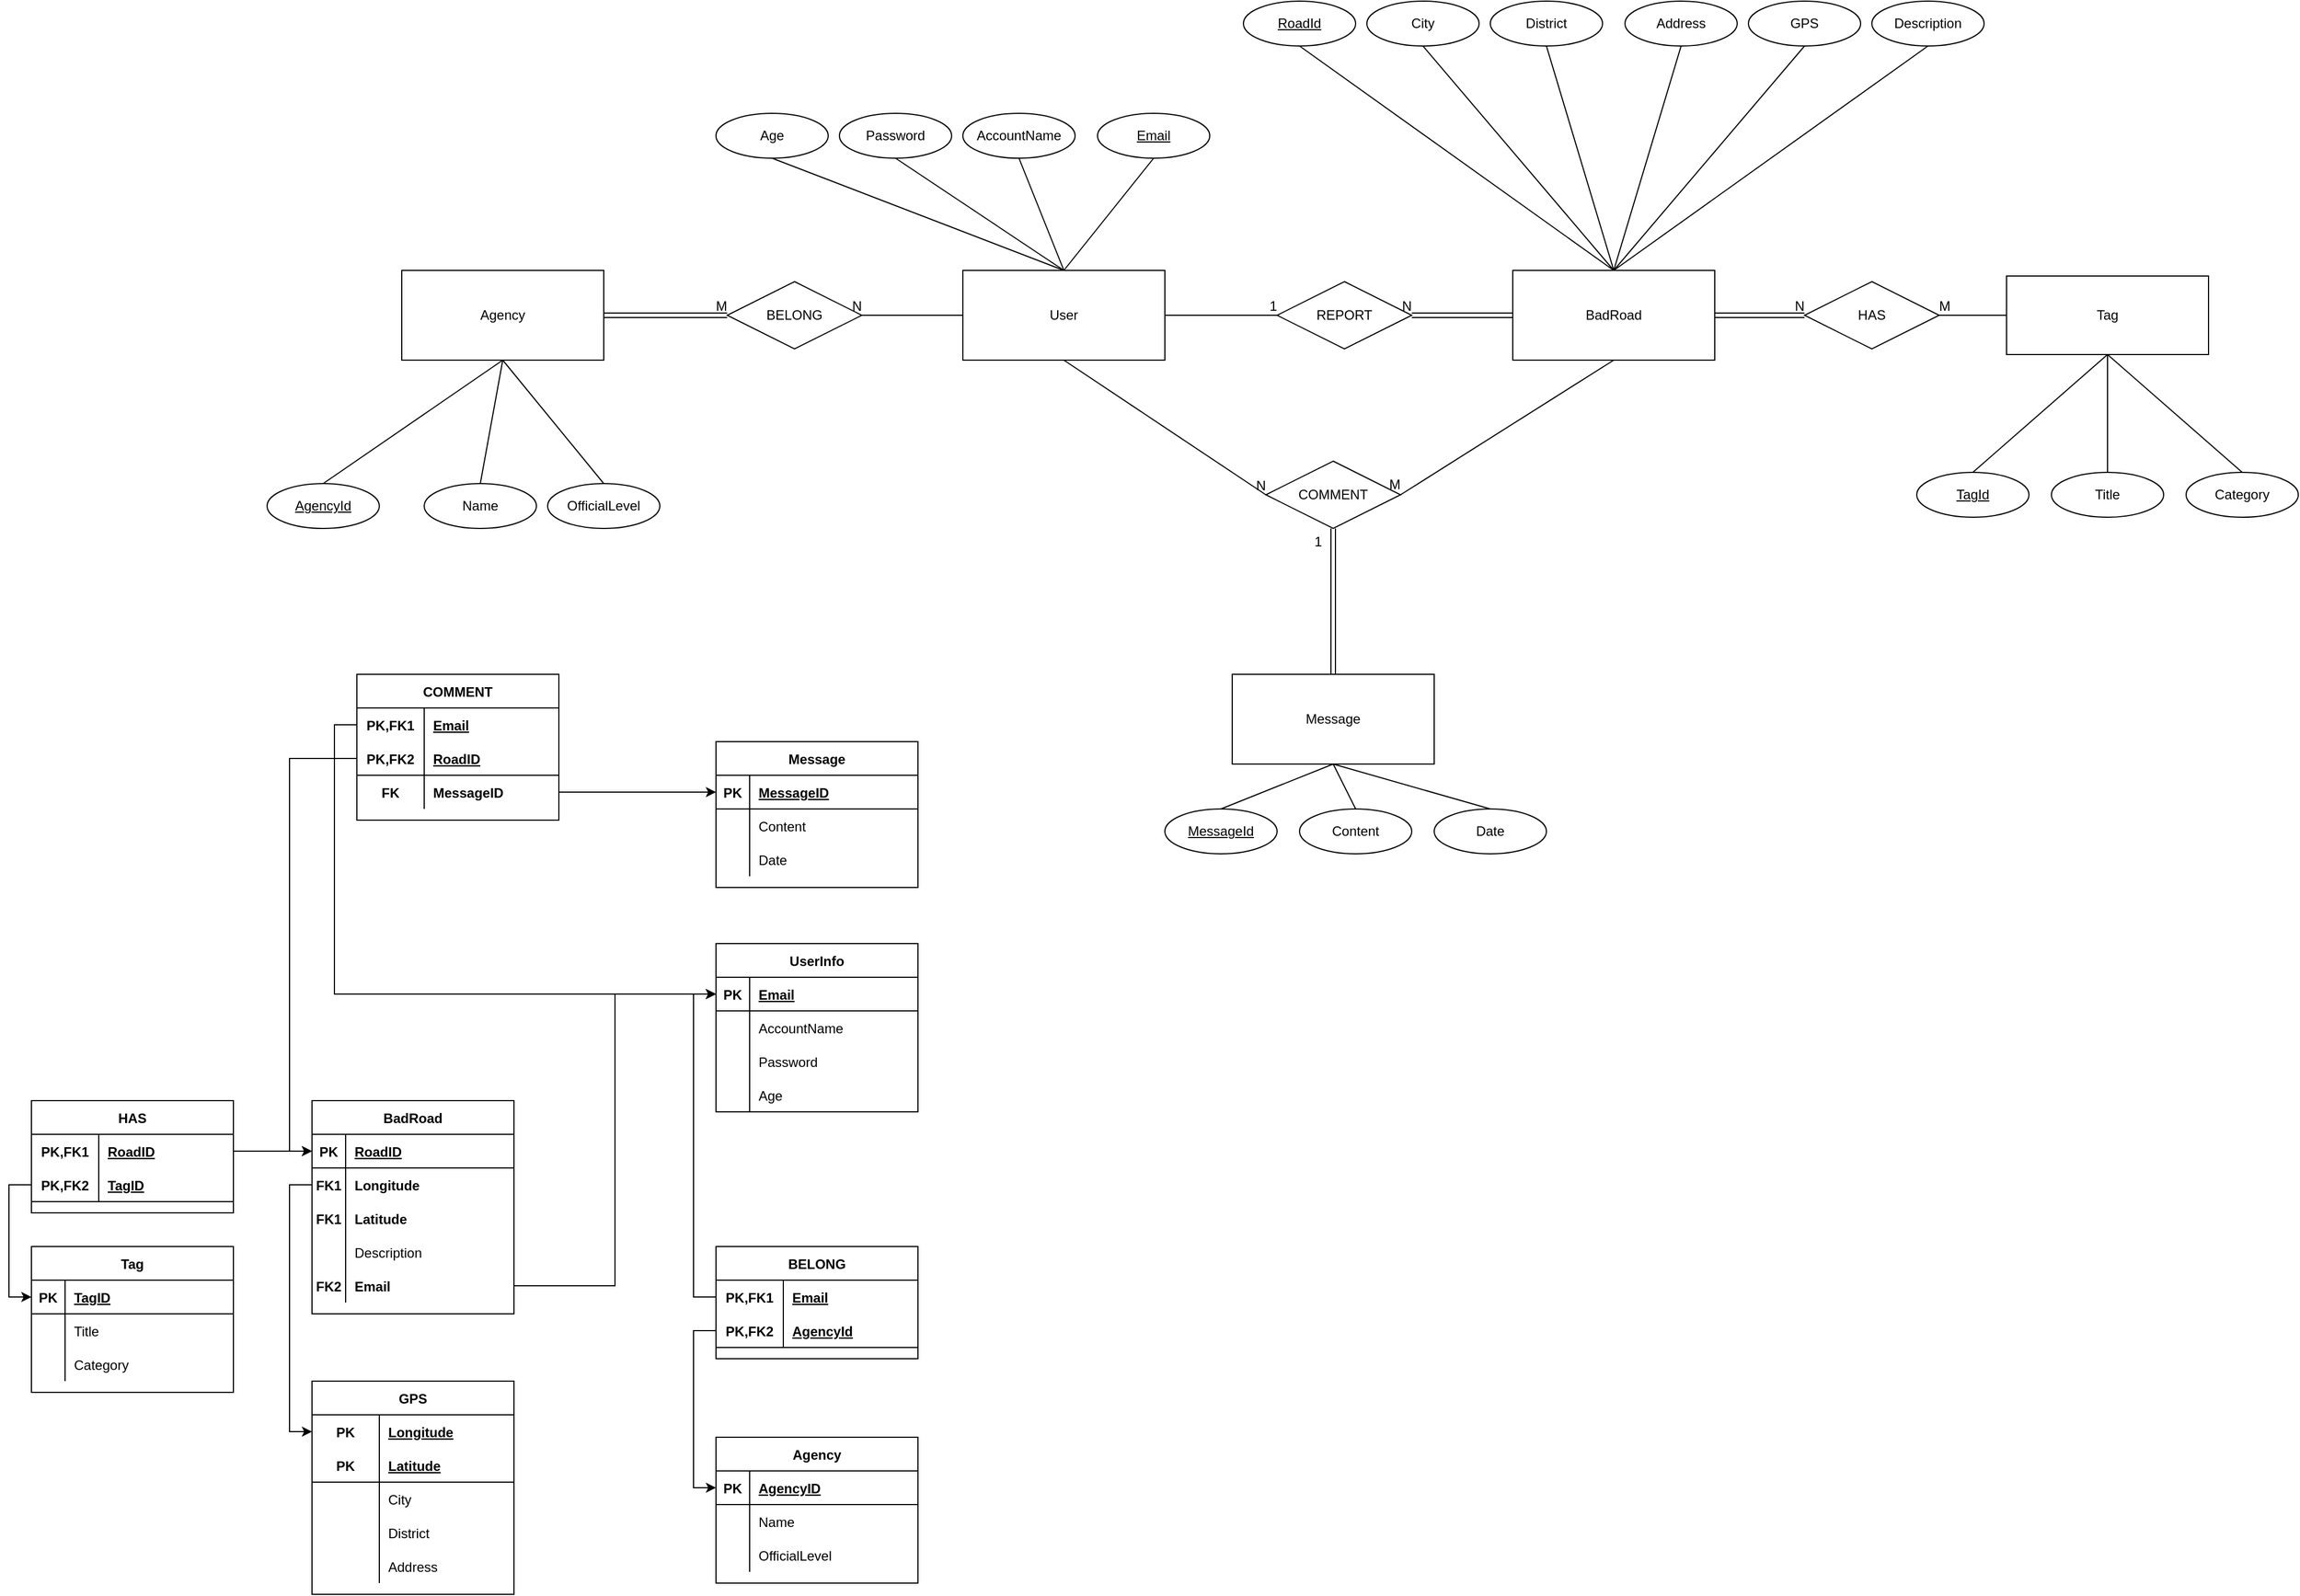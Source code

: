 <mxfile version="16.0.3" type="github">
  <diagram id="R2lEEEUBdFMjLlhIrx00" name="Page-1">
    <mxGraphModel dx="2272" dy="762" grid="1" gridSize="10" guides="1" tooltips="1" connect="1" arrows="1" fold="1" page="1" pageScale="1" pageWidth="850" pageHeight="1100" math="0" shadow="0" extFonts="Permanent Marker^https://fonts.googleapis.com/css?family=Permanent+Marker">
      <root>
        <mxCell id="0" />
        <mxCell id="1" parent="0" />
        <mxCell id="YirFMe6kpLTMvPpuCkTy-1" value="User" style="whiteSpace=wrap;html=1;align=center;" parent="1" vertex="1">
          <mxGeometry x="80" y="270" width="180" height="80" as="geometry" />
        </mxCell>
        <mxCell id="YirFMe6kpLTMvPpuCkTy-2" value="BadRoad" style="whiteSpace=wrap;html=1;align=center;" parent="1" vertex="1">
          <mxGeometry x="570" y="270" width="180" height="80" as="geometry" />
        </mxCell>
        <mxCell id="YirFMe6kpLTMvPpuCkTy-3" value="REPORT" style="shape=rhombus;perimeter=rhombusPerimeter;whiteSpace=wrap;html=1;align=center;" parent="1" vertex="1">
          <mxGeometry x="360" y="280" width="120" height="60" as="geometry" />
        </mxCell>
        <mxCell id="YirFMe6kpLTMvPpuCkTy-7" value="Message" style="whiteSpace=wrap;html=1;align=center;" parent="1" vertex="1">
          <mxGeometry x="320" y="630" width="180" height="80" as="geometry" />
        </mxCell>
        <mxCell id="YirFMe6kpLTMvPpuCkTy-8" value="COMMENT" style="shape=rhombus;perimeter=rhombusPerimeter;whiteSpace=wrap;html=1;align=center;" parent="1" vertex="1">
          <mxGeometry x="350" y="440" width="120" height="60" as="geometry" />
        </mxCell>
        <mxCell id="YirFMe6kpLTMvPpuCkTy-12" value="Tag" style="whiteSpace=wrap;html=1;align=center;" parent="1" vertex="1">
          <mxGeometry x="1010" y="275" width="180" height="70" as="geometry" />
        </mxCell>
        <mxCell id="YirFMe6kpLTMvPpuCkTy-15" value="HAS" style="shape=rhombus;perimeter=rhombusPerimeter;whiteSpace=wrap;html=1;align=center;" parent="1" vertex="1">
          <mxGeometry x="830" y="280" width="120" height="60" as="geometry" />
        </mxCell>
        <mxCell id="YirFMe6kpLTMvPpuCkTy-19" value="Agency" style="whiteSpace=wrap;html=1;align=center;" parent="1" vertex="1">
          <mxGeometry x="-420" y="270" width="180" height="80" as="geometry" />
        </mxCell>
        <mxCell id="YirFMe6kpLTMvPpuCkTy-20" value="BELONG" style="shape=rhombus;perimeter=rhombusPerimeter;whiteSpace=wrap;html=1;align=center;" parent="1" vertex="1">
          <mxGeometry x="-130" y="280" width="120" height="60" as="geometry" />
        </mxCell>
        <mxCell id="YirFMe6kpLTMvPpuCkTy-25" value="MessageId" style="ellipse;whiteSpace=wrap;html=1;align=center;fontStyle=4;" parent="1" vertex="1">
          <mxGeometry x="260" y="750" width="100" height="40" as="geometry" />
        </mxCell>
        <mxCell id="YirFMe6kpLTMvPpuCkTy-26" value="Content" style="ellipse;whiteSpace=wrap;html=1;align=center;" parent="1" vertex="1">
          <mxGeometry x="380" y="750" width="100" height="40" as="geometry" />
        </mxCell>
        <mxCell id="YirFMe6kpLTMvPpuCkTy-27" value="Date" style="ellipse;whiteSpace=wrap;html=1;align=center;" parent="1" vertex="1">
          <mxGeometry x="500" y="750" width="100" height="40" as="geometry" />
        </mxCell>
        <mxCell id="YirFMe6kpLTMvPpuCkTy-29" value="" style="endArrow=none;html=1;rounded=0;exitX=0.5;exitY=1;exitDx=0;exitDy=0;entryX=0.5;entryY=0;entryDx=0;entryDy=0;" parent="1" source="YirFMe6kpLTMvPpuCkTy-7" target="YirFMe6kpLTMvPpuCkTy-25" edge="1">
          <mxGeometry relative="1" as="geometry">
            <mxPoint x="420" y="510" as="sourcePoint" />
            <mxPoint x="420" y="640" as="targetPoint" />
          </mxGeometry>
        </mxCell>
        <mxCell id="YirFMe6kpLTMvPpuCkTy-30" value="" style="endArrow=none;html=1;rounded=0;entryX=0.5;entryY=0;entryDx=0;entryDy=0;" parent="1" target="YirFMe6kpLTMvPpuCkTy-26" edge="1">
          <mxGeometry relative="1" as="geometry">
            <mxPoint x="410" y="710" as="sourcePoint" />
            <mxPoint x="320" y="760" as="targetPoint" />
          </mxGeometry>
        </mxCell>
        <mxCell id="YirFMe6kpLTMvPpuCkTy-31" value="" style="endArrow=none;html=1;rounded=0;entryX=0.5;entryY=0;entryDx=0;entryDy=0;exitX=0.5;exitY=1;exitDx=0;exitDy=0;" parent="1" source="YirFMe6kpLTMvPpuCkTy-7" target="YirFMe6kpLTMvPpuCkTy-27" edge="1">
          <mxGeometry relative="1" as="geometry">
            <mxPoint x="420" y="720" as="sourcePoint" />
            <mxPoint x="440" y="760" as="targetPoint" />
          </mxGeometry>
        </mxCell>
        <mxCell id="YirFMe6kpLTMvPpuCkTy-32" value="TagId" style="ellipse;whiteSpace=wrap;html=1;align=center;fontStyle=4;" parent="1" vertex="1">
          <mxGeometry x="930" y="450" width="100" height="40" as="geometry" />
        </mxCell>
        <mxCell id="YirFMe6kpLTMvPpuCkTy-33" value="Title" style="ellipse;whiteSpace=wrap;html=1;align=center;" parent="1" vertex="1">
          <mxGeometry x="1050" y="450" width="100" height="40" as="geometry" />
        </mxCell>
        <mxCell id="YirFMe6kpLTMvPpuCkTy-34" value="Category" style="ellipse;whiteSpace=wrap;html=1;align=center;" parent="1" vertex="1">
          <mxGeometry x="1170" y="450" width="100" height="40" as="geometry" />
        </mxCell>
        <mxCell id="YirFMe6kpLTMvPpuCkTy-35" value="" style="endArrow=none;html=1;rounded=0;entryX=0.5;entryY=0;entryDx=0;entryDy=0;exitX=0.5;exitY=1;exitDx=0;exitDy=0;" parent="1" source="YirFMe6kpLTMvPpuCkTy-12" target="YirFMe6kpLTMvPpuCkTy-32" edge="1">
          <mxGeometry relative="1" as="geometry">
            <mxPoint x="1100" y="340" as="sourcePoint" />
            <mxPoint x="1090" y="340" as="targetPoint" />
          </mxGeometry>
        </mxCell>
        <mxCell id="YirFMe6kpLTMvPpuCkTy-36" value="" style="endArrow=none;html=1;rounded=0;entryX=0.5;entryY=0;entryDx=0;entryDy=0;exitX=0.5;exitY=1;exitDx=0;exitDy=0;" parent="1" source="YirFMe6kpLTMvPpuCkTy-12" target="YirFMe6kpLTMvPpuCkTy-33" edge="1">
          <mxGeometry relative="1" as="geometry">
            <mxPoint x="1100" y="340" as="sourcePoint" />
            <mxPoint x="990" y="460" as="targetPoint" />
          </mxGeometry>
        </mxCell>
        <mxCell id="YirFMe6kpLTMvPpuCkTy-37" value="" style="endArrow=none;html=1;rounded=0;entryX=0.5;entryY=0;entryDx=0;entryDy=0;exitX=0.5;exitY=1;exitDx=0;exitDy=0;" parent="1" source="YirFMe6kpLTMvPpuCkTy-12" target="YirFMe6kpLTMvPpuCkTy-34" edge="1">
          <mxGeometry relative="1" as="geometry">
            <mxPoint x="1080" y="410" as="sourcePoint" />
            <mxPoint x="1110" y="460" as="targetPoint" />
          </mxGeometry>
        </mxCell>
        <mxCell id="YirFMe6kpLTMvPpuCkTy-40" value="Email" style="ellipse;whiteSpace=wrap;html=1;align=center;fontStyle=4" parent="1" vertex="1">
          <mxGeometry x="200" y="130" width="100" height="40" as="geometry" />
        </mxCell>
        <mxCell id="YirFMe6kpLTMvPpuCkTy-41" value="AccountName" style="ellipse;whiteSpace=wrap;html=1;align=center;" parent="1" vertex="1">
          <mxGeometry x="80" y="130" width="100" height="40" as="geometry" />
        </mxCell>
        <mxCell id="YirFMe6kpLTMvPpuCkTy-42" value="Password" style="ellipse;whiteSpace=wrap;html=1;align=center;" parent="1" vertex="1">
          <mxGeometry x="-30" y="130" width="100" height="40" as="geometry" />
        </mxCell>
        <mxCell id="YirFMe6kpLTMvPpuCkTy-44" value="" style="endArrow=none;html=1;rounded=0;exitX=0.5;exitY=1;exitDx=0;exitDy=0;" parent="1" source="YirFMe6kpLTMvPpuCkTy-40" edge="1">
          <mxGeometry relative="1" as="geometry">
            <mxPoint x="30" y="390" as="sourcePoint" />
            <mxPoint x="170" y="270" as="targetPoint" />
          </mxGeometry>
        </mxCell>
        <mxCell id="YirFMe6kpLTMvPpuCkTy-45" value="" style="endArrow=none;html=1;rounded=0;exitX=0.5;exitY=1;exitDx=0;exitDy=0;entryX=0.5;entryY=0;entryDx=0;entryDy=0;" parent="1" source="YirFMe6kpLTMvPpuCkTy-41" target="YirFMe6kpLTMvPpuCkTy-1" edge="1">
          <mxGeometry relative="1" as="geometry">
            <mxPoint y="320" as="sourcePoint" />
            <mxPoint x="90" y="320" as="targetPoint" />
          </mxGeometry>
        </mxCell>
        <mxCell id="YirFMe6kpLTMvPpuCkTy-46" value="" style="endArrow=none;html=1;rounded=0;exitX=0.5;exitY=1;exitDx=0;exitDy=0;entryX=0.5;entryY=0;entryDx=0;entryDy=0;" parent="1" source="YirFMe6kpLTMvPpuCkTy-42" target="YirFMe6kpLTMvPpuCkTy-1" edge="1">
          <mxGeometry relative="1" as="geometry">
            <mxPoint y="400" as="sourcePoint" />
            <mxPoint x="90" y="320" as="targetPoint" />
          </mxGeometry>
        </mxCell>
        <mxCell id="YirFMe6kpLTMvPpuCkTy-48" value="AgencyId" style="ellipse;whiteSpace=wrap;html=1;align=center;fontStyle=4;" parent="1" vertex="1">
          <mxGeometry x="-540" y="460" width="100" height="40" as="geometry" />
        </mxCell>
        <mxCell id="YirFMe6kpLTMvPpuCkTy-50" value="Name" style="ellipse;whiteSpace=wrap;html=1;align=center;" parent="1" vertex="1">
          <mxGeometry x="-400" y="460" width="100" height="40" as="geometry" />
        </mxCell>
        <mxCell id="YirFMe6kpLTMvPpuCkTy-51" value="OfficialLevel" style="ellipse;whiteSpace=wrap;html=1;align=center;" parent="1" vertex="1">
          <mxGeometry x="-290" y="460" width="100" height="40" as="geometry" />
        </mxCell>
        <mxCell id="YirFMe6kpLTMvPpuCkTy-52" value="" style="endArrow=none;html=1;rounded=0;exitX=0.5;exitY=1;exitDx=0;exitDy=0;entryX=0.5;entryY=0;entryDx=0;entryDy=0;" parent="1" source="YirFMe6kpLTMvPpuCkTy-19" target="YirFMe6kpLTMvPpuCkTy-48" edge="1">
          <mxGeometry relative="1" as="geometry">
            <mxPoint x="180" y="490" as="sourcePoint" />
            <mxPoint x="340" y="490" as="targetPoint" />
          </mxGeometry>
        </mxCell>
        <mxCell id="YirFMe6kpLTMvPpuCkTy-53" value="" style="endArrow=none;html=1;rounded=0;exitX=0.5;exitY=1;exitDx=0;exitDy=0;entryX=0.5;entryY=0;entryDx=0;entryDy=0;" parent="1" source="YirFMe6kpLTMvPpuCkTy-19" target="YirFMe6kpLTMvPpuCkTy-50" edge="1">
          <mxGeometry relative="1" as="geometry">
            <mxPoint x="-320" y="360" as="sourcePoint" />
            <mxPoint x="-380" y="470" as="targetPoint" />
          </mxGeometry>
        </mxCell>
        <mxCell id="YirFMe6kpLTMvPpuCkTy-54" value="" style="endArrow=none;html=1;rounded=0;exitX=0.5;exitY=1;exitDx=0;exitDy=0;entryX=0.5;entryY=0;entryDx=0;entryDy=0;" parent="1" source="YirFMe6kpLTMvPpuCkTy-19" target="YirFMe6kpLTMvPpuCkTy-51" edge="1">
          <mxGeometry relative="1" as="geometry">
            <mxPoint x="-320" y="360" as="sourcePoint" />
            <mxPoint x="-270" y="470" as="targetPoint" />
          </mxGeometry>
        </mxCell>
        <mxCell id="YirFMe6kpLTMvPpuCkTy-55" value="Age" style="ellipse;whiteSpace=wrap;html=1;align=center;" parent="1" vertex="1">
          <mxGeometry x="-140" y="130" width="100" height="40" as="geometry" />
        </mxCell>
        <mxCell id="YirFMe6kpLTMvPpuCkTy-56" value="" style="endArrow=none;html=1;rounded=0;exitX=0.5;exitY=1;exitDx=0;exitDy=0;" parent="1" source="YirFMe6kpLTMvPpuCkTy-55" edge="1">
          <mxGeometry relative="1" as="geometry">
            <mxPoint x="-80" y="190" as="sourcePoint" />
            <mxPoint x="170" y="270" as="targetPoint" />
          </mxGeometry>
        </mxCell>
        <mxCell id="YirFMe6kpLTMvPpuCkTy-62" value="RoadId" style="ellipse;whiteSpace=wrap;html=1;align=center;fontStyle=4;" parent="1" vertex="1">
          <mxGeometry x="330" y="30" width="100" height="40" as="geometry" />
        </mxCell>
        <mxCell id="YirFMe6kpLTMvPpuCkTy-63" value="Address" style="ellipse;whiteSpace=wrap;html=1;align=center;" parent="1" vertex="1">
          <mxGeometry x="670" y="30" width="100" height="40" as="geometry" />
        </mxCell>
        <mxCell id="YirFMe6kpLTMvPpuCkTy-64" value="GPS" style="ellipse;whiteSpace=wrap;html=1;align=center;" parent="1" vertex="1">
          <mxGeometry x="780" y="30" width="100" height="40" as="geometry" />
        </mxCell>
        <mxCell id="YirFMe6kpLTMvPpuCkTy-65" value="Description" style="ellipse;whiteSpace=wrap;html=1;align=center;" parent="1" vertex="1">
          <mxGeometry x="890" y="30" width="100" height="40" as="geometry" />
        </mxCell>
        <mxCell id="YirFMe6kpLTMvPpuCkTy-67" value="City" style="ellipse;whiteSpace=wrap;html=1;align=center;" parent="1" vertex="1">
          <mxGeometry x="440" y="30" width="100" height="40" as="geometry" />
        </mxCell>
        <mxCell id="YirFMe6kpLTMvPpuCkTy-68" value="District" style="ellipse;whiteSpace=wrap;html=1;align=center;" parent="1" vertex="1">
          <mxGeometry x="550" y="30" width="100" height="40" as="geometry" />
        </mxCell>
        <mxCell id="YirFMe6kpLTMvPpuCkTy-70" value="" style="endArrow=none;html=1;rounded=0;exitX=0.5;exitY=1;exitDx=0;exitDy=0;entryX=0.5;entryY=0;entryDx=0;entryDy=0;" parent="1" source="YirFMe6kpLTMvPpuCkTy-62" target="YirFMe6kpLTMvPpuCkTy-2" edge="1">
          <mxGeometry relative="1" as="geometry">
            <mxPoint x="760" y="320" as="sourcePoint" />
            <mxPoint x="840" y="320" as="targetPoint" />
          </mxGeometry>
        </mxCell>
        <mxCell id="YirFMe6kpLTMvPpuCkTy-71" value="" style="endArrow=none;html=1;rounded=0;exitX=0.5;exitY=1;exitDx=0;exitDy=0;entryX=0.5;entryY=0;entryDx=0;entryDy=0;" parent="1" source="YirFMe6kpLTMvPpuCkTy-67" target="YirFMe6kpLTMvPpuCkTy-2" edge="1">
          <mxGeometry relative="1" as="geometry">
            <mxPoint x="390" y="80" as="sourcePoint" />
            <mxPoint x="670" y="280" as="targetPoint" />
          </mxGeometry>
        </mxCell>
        <mxCell id="YirFMe6kpLTMvPpuCkTy-73" value="" style="endArrow=none;html=1;rounded=0;exitX=0.5;exitY=1;exitDx=0;exitDy=0;entryX=0.5;entryY=0;entryDx=0;entryDy=0;" parent="1" source="YirFMe6kpLTMvPpuCkTy-68" target="YirFMe6kpLTMvPpuCkTy-2" edge="1">
          <mxGeometry relative="1" as="geometry">
            <mxPoint x="500" y="80" as="sourcePoint" />
            <mxPoint x="670" y="280" as="targetPoint" />
          </mxGeometry>
        </mxCell>
        <mxCell id="YirFMe6kpLTMvPpuCkTy-74" value="" style="endArrow=none;html=1;rounded=0;exitX=0.5;exitY=1;exitDx=0;exitDy=0;entryX=0.5;entryY=0;entryDx=0;entryDy=0;" parent="1" source="YirFMe6kpLTMvPpuCkTy-63" target="YirFMe6kpLTMvPpuCkTy-2" edge="1">
          <mxGeometry relative="1" as="geometry">
            <mxPoint x="610" y="80" as="sourcePoint" />
            <mxPoint x="670" y="280" as="targetPoint" />
          </mxGeometry>
        </mxCell>
        <mxCell id="YirFMe6kpLTMvPpuCkTy-75" value="" style="endArrow=none;html=1;rounded=0;exitX=0.5;exitY=1;exitDx=0;exitDy=0;entryX=0.5;entryY=0;entryDx=0;entryDy=0;" parent="1" source="YirFMe6kpLTMvPpuCkTy-64" target="YirFMe6kpLTMvPpuCkTy-2" edge="1">
          <mxGeometry relative="1" as="geometry">
            <mxPoint x="730" y="80" as="sourcePoint" />
            <mxPoint x="670" y="280" as="targetPoint" />
          </mxGeometry>
        </mxCell>
        <mxCell id="YirFMe6kpLTMvPpuCkTy-76" value="" style="endArrow=none;html=1;rounded=0;exitX=0.5;exitY=1;exitDx=0;exitDy=0;entryX=0.5;entryY=0;entryDx=0;entryDy=0;" parent="1" source="YirFMe6kpLTMvPpuCkTy-65" target="YirFMe6kpLTMvPpuCkTy-2" edge="1">
          <mxGeometry relative="1" as="geometry">
            <mxPoint x="840" y="80" as="sourcePoint" />
            <mxPoint x="670" y="280" as="targetPoint" />
          </mxGeometry>
        </mxCell>
        <mxCell id="T5A4hEwjB7IqHNZZooqv-5" value="" style="endArrow=none;html=1;rounded=0;entryX=1;entryY=0.5;entryDx=0;entryDy=0;exitX=0;exitY=0.5;exitDx=0;exitDy=0;" parent="1" source="YirFMe6kpLTMvPpuCkTy-1" target="YirFMe6kpLTMvPpuCkTy-20" edge="1">
          <mxGeometry relative="1" as="geometry">
            <mxPoint x="-20" y="410" as="sourcePoint" />
            <mxPoint x="140" y="410" as="targetPoint" />
          </mxGeometry>
        </mxCell>
        <mxCell id="T5A4hEwjB7IqHNZZooqv-6" value="N" style="resizable=0;html=1;align=right;verticalAlign=bottom;" parent="T5A4hEwjB7IqHNZZooqv-5" connectable="0" vertex="1">
          <mxGeometry x="1" relative="1" as="geometry" />
        </mxCell>
        <mxCell id="T5A4hEwjB7IqHNZZooqv-9" value="" style="shape=link;html=1;rounded=0;exitX=1;exitY=0.5;exitDx=0;exitDy=0;entryX=0;entryY=0.5;entryDx=0;entryDy=0;" parent="1" source="YirFMe6kpLTMvPpuCkTy-19" target="YirFMe6kpLTMvPpuCkTy-20" edge="1">
          <mxGeometry relative="1" as="geometry">
            <mxPoint x="-20" y="410" as="sourcePoint" />
            <mxPoint x="140" y="410" as="targetPoint" />
          </mxGeometry>
        </mxCell>
        <mxCell id="T5A4hEwjB7IqHNZZooqv-10" value="M" style="resizable=0;html=1;align=right;verticalAlign=bottom;" parent="T5A4hEwjB7IqHNZZooqv-9" connectable="0" vertex="1">
          <mxGeometry x="1" relative="1" as="geometry" />
        </mxCell>
        <mxCell id="T5A4hEwjB7IqHNZZooqv-11" value="" style="shape=link;html=1;rounded=0;entryX=1;entryY=0.5;entryDx=0;entryDy=0;exitX=0;exitY=0.5;exitDx=0;exitDy=0;" parent="1" source="YirFMe6kpLTMvPpuCkTy-2" target="YirFMe6kpLTMvPpuCkTy-3" edge="1">
          <mxGeometry relative="1" as="geometry">
            <mxPoint x="440" y="330" as="sourcePoint" />
            <mxPoint x="600" y="330" as="targetPoint" />
          </mxGeometry>
        </mxCell>
        <mxCell id="T5A4hEwjB7IqHNZZooqv-12" value="N" style="resizable=0;html=1;align=right;verticalAlign=bottom;" parent="T5A4hEwjB7IqHNZZooqv-11" connectable="0" vertex="1">
          <mxGeometry x="1" relative="1" as="geometry" />
        </mxCell>
        <mxCell id="T5A4hEwjB7IqHNZZooqv-13" value="" style="endArrow=none;html=1;rounded=0;exitX=1;exitY=0.5;exitDx=0;exitDy=0;entryX=0;entryY=0.5;entryDx=0;entryDy=0;" parent="1" source="YirFMe6kpLTMvPpuCkTy-1" target="YirFMe6kpLTMvPpuCkTy-3" edge="1">
          <mxGeometry relative="1" as="geometry">
            <mxPoint x="440" y="330" as="sourcePoint" />
            <mxPoint x="600" y="330" as="targetPoint" />
          </mxGeometry>
        </mxCell>
        <mxCell id="T5A4hEwjB7IqHNZZooqv-14" value="1" style="resizable=0;html=1;align=right;verticalAlign=bottom;" parent="T5A4hEwjB7IqHNZZooqv-13" connectable="0" vertex="1">
          <mxGeometry x="1" relative="1" as="geometry" />
        </mxCell>
        <mxCell id="T5A4hEwjB7IqHNZZooqv-17" value="" style="endArrow=none;html=1;rounded=0;entryX=1;entryY=0.5;entryDx=0;entryDy=0;exitX=0;exitY=0.5;exitDx=0;exitDy=0;" parent="1" source="YirFMe6kpLTMvPpuCkTy-12" target="YirFMe6kpLTMvPpuCkTy-15" edge="1">
          <mxGeometry relative="1" as="geometry">
            <mxPoint x="750" y="330" as="sourcePoint" />
            <mxPoint x="910" y="330" as="targetPoint" />
          </mxGeometry>
        </mxCell>
        <mxCell id="T5A4hEwjB7IqHNZZooqv-18" value="M" style="resizable=0;html=1;align=right;verticalAlign=bottom;" parent="T5A4hEwjB7IqHNZZooqv-17" connectable="0" vertex="1">
          <mxGeometry x="1" relative="1" as="geometry">
            <mxPoint x="10" as="offset" />
          </mxGeometry>
        </mxCell>
        <mxCell id="T5A4hEwjB7IqHNZZooqv-19" value="" style="shape=link;html=1;rounded=0;exitX=1;exitY=0.5;exitDx=0;exitDy=0;entryX=0;entryY=0.5;entryDx=0;entryDy=0;" parent="1" source="YirFMe6kpLTMvPpuCkTy-2" target="YirFMe6kpLTMvPpuCkTy-15" edge="1">
          <mxGeometry relative="1" as="geometry">
            <mxPoint x="340" y="390" as="sourcePoint" />
            <mxPoint x="500" y="390" as="targetPoint" />
          </mxGeometry>
        </mxCell>
        <mxCell id="T5A4hEwjB7IqHNZZooqv-20" value="N" style="resizable=0;html=1;align=right;verticalAlign=bottom;" parent="T5A4hEwjB7IqHNZZooqv-19" connectable="0" vertex="1">
          <mxGeometry x="1" relative="1" as="geometry" />
        </mxCell>
        <mxCell id="T5A4hEwjB7IqHNZZooqv-21" value="" style="shape=link;html=1;rounded=0;entryX=0.5;entryY=1;entryDx=0;entryDy=0;exitX=0.5;exitY=0;exitDx=0;exitDy=0;" parent="1" source="YirFMe6kpLTMvPpuCkTy-7" target="YirFMe6kpLTMvPpuCkTy-8" edge="1">
          <mxGeometry relative="1" as="geometry">
            <mxPoint x="340" y="480" as="sourcePoint" />
            <mxPoint x="500" y="480" as="targetPoint" />
          </mxGeometry>
        </mxCell>
        <mxCell id="T5A4hEwjB7IqHNZZooqv-22" value="1" style="resizable=0;html=1;align=right;verticalAlign=bottom;" parent="T5A4hEwjB7IqHNZZooqv-21" connectable="0" vertex="1">
          <mxGeometry x="1" relative="1" as="geometry">
            <mxPoint x="-10" y="20" as="offset" />
          </mxGeometry>
        </mxCell>
        <mxCell id="T5A4hEwjB7IqHNZZooqv-23" value="" style="endArrow=none;html=1;rounded=0;exitX=0.5;exitY=1;exitDx=0;exitDy=0;entryX=0;entryY=0.5;entryDx=0;entryDy=0;" parent="1" source="YirFMe6kpLTMvPpuCkTy-1" target="YirFMe6kpLTMvPpuCkTy-8" edge="1">
          <mxGeometry relative="1" as="geometry">
            <mxPoint x="340" y="480" as="sourcePoint" />
            <mxPoint x="500" y="480" as="targetPoint" />
          </mxGeometry>
        </mxCell>
        <mxCell id="T5A4hEwjB7IqHNZZooqv-24" value="N" style="resizable=0;html=1;align=right;verticalAlign=bottom;" parent="T5A4hEwjB7IqHNZZooqv-23" connectable="0" vertex="1">
          <mxGeometry x="1" relative="1" as="geometry" />
        </mxCell>
        <mxCell id="T5A4hEwjB7IqHNZZooqv-25" value="" style="endArrow=none;html=1;rounded=0;entryX=1;entryY=0.5;entryDx=0;entryDy=0;exitX=0.5;exitY=1;exitDx=0;exitDy=0;" parent="1" source="YirFMe6kpLTMvPpuCkTy-2" target="YirFMe6kpLTMvPpuCkTy-8" edge="1">
          <mxGeometry relative="1" as="geometry">
            <mxPoint x="340" y="480" as="sourcePoint" />
            <mxPoint x="500" y="480" as="targetPoint" />
          </mxGeometry>
        </mxCell>
        <mxCell id="T5A4hEwjB7IqHNZZooqv-26" value="M" style="resizable=0;html=1;align=right;verticalAlign=bottom;" parent="T5A4hEwjB7IqHNZZooqv-25" connectable="0" vertex="1">
          <mxGeometry x="1" relative="1" as="geometry" />
        </mxCell>
        <mxCell id="T5A4hEwjB7IqHNZZooqv-27" value="Agency" style="shape=table;startSize=30;container=1;collapsible=1;childLayout=tableLayout;fixedRows=1;rowLines=0;fontStyle=1;align=center;resizeLast=1;" parent="1" vertex="1">
          <mxGeometry x="-140" y="1310" width="180" height="130" as="geometry" />
        </mxCell>
        <mxCell id="T5A4hEwjB7IqHNZZooqv-28" value="" style="shape=partialRectangle;collapsible=0;dropTarget=0;pointerEvents=0;fillColor=none;top=0;left=0;bottom=1;right=0;points=[[0,0.5],[1,0.5]];portConstraint=eastwest;" parent="T5A4hEwjB7IqHNZZooqv-27" vertex="1">
          <mxGeometry y="30" width="180" height="30" as="geometry" />
        </mxCell>
        <mxCell id="T5A4hEwjB7IqHNZZooqv-29" value="PK" style="shape=partialRectangle;connectable=0;fillColor=none;top=0;left=0;bottom=0;right=0;fontStyle=1;overflow=hidden;" parent="T5A4hEwjB7IqHNZZooqv-28" vertex="1">
          <mxGeometry width="30" height="30" as="geometry">
            <mxRectangle width="30" height="30" as="alternateBounds" />
          </mxGeometry>
        </mxCell>
        <mxCell id="T5A4hEwjB7IqHNZZooqv-30" value="AgencyID" style="shape=partialRectangle;connectable=0;fillColor=none;top=0;left=0;bottom=0;right=0;align=left;spacingLeft=6;fontStyle=5;overflow=hidden;" parent="T5A4hEwjB7IqHNZZooqv-28" vertex="1">
          <mxGeometry x="30" width="150" height="30" as="geometry">
            <mxRectangle width="150" height="30" as="alternateBounds" />
          </mxGeometry>
        </mxCell>
        <mxCell id="T5A4hEwjB7IqHNZZooqv-31" value="" style="shape=partialRectangle;collapsible=0;dropTarget=0;pointerEvents=0;fillColor=none;top=0;left=0;bottom=0;right=0;points=[[0,0.5],[1,0.5]];portConstraint=eastwest;" parent="T5A4hEwjB7IqHNZZooqv-27" vertex="1">
          <mxGeometry y="60" width="180" height="30" as="geometry" />
        </mxCell>
        <mxCell id="T5A4hEwjB7IqHNZZooqv-32" value="" style="shape=partialRectangle;connectable=0;fillColor=none;top=0;left=0;bottom=0;right=0;editable=1;overflow=hidden;" parent="T5A4hEwjB7IqHNZZooqv-31" vertex="1">
          <mxGeometry width="30" height="30" as="geometry">
            <mxRectangle width="30" height="30" as="alternateBounds" />
          </mxGeometry>
        </mxCell>
        <mxCell id="T5A4hEwjB7IqHNZZooqv-33" value="Name" style="shape=partialRectangle;connectable=0;fillColor=none;top=0;left=0;bottom=0;right=0;align=left;spacingLeft=6;overflow=hidden;" parent="T5A4hEwjB7IqHNZZooqv-31" vertex="1">
          <mxGeometry x="30" width="150" height="30" as="geometry">
            <mxRectangle width="150" height="30" as="alternateBounds" />
          </mxGeometry>
        </mxCell>
        <mxCell id="T5A4hEwjB7IqHNZZooqv-34" value="" style="shape=partialRectangle;collapsible=0;dropTarget=0;pointerEvents=0;fillColor=none;top=0;left=0;bottom=0;right=0;points=[[0,0.5],[1,0.5]];portConstraint=eastwest;" parent="T5A4hEwjB7IqHNZZooqv-27" vertex="1">
          <mxGeometry y="90" width="180" height="30" as="geometry" />
        </mxCell>
        <mxCell id="T5A4hEwjB7IqHNZZooqv-35" value="" style="shape=partialRectangle;connectable=0;fillColor=none;top=0;left=0;bottom=0;right=0;editable=1;overflow=hidden;" parent="T5A4hEwjB7IqHNZZooqv-34" vertex="1">
          <mxGeometry width="30" height="30" as="geometry">
            <mxRectangle width="30" height="30" as="alternateBounds" />
          </mxGeometry>
        </mxCell>
        <mxCell id="T5A4hEwjB7IqHNZZooqv-36" value="OfficialLevel" style="shape=partialRectangle;connectable=0;fillColor=none;top=0;left=0;bottom=0;right=0;align=left;spacingLeft=6;overflow=hidden;" parent="T5A4hEwjB7IqHNZZooqv-34" vertex="1">
          <mxGeometry x="30" width="150" height="30" as="geometry">
            <mxRectangle width="150" height="30" as="alternateBounds" />
          </mxGeometry>
        </mxCell>
        <mxCell id="T5A4hEwjB7IqHNZZooqv-42" value="UserInfo" style="shape=table;startSize=30;container=1;collapsible=1;childLayout=tableLayout;fixedRows=1;rowLines=0;fontStyle=1;align=center;resizeLast=1;" parent="1" vertex="1">
          <mxGeometry x="-140" y="870" width="180" height="150" as="geometry">
            <mxRectangle x="-400" y="700" width="60" height="30" as="alternateBounds" />
          </mxGeometry>
        </mxCell>
        <mxCell id="T5A4hEwjB7IqHNZZooqv-43" value="" style="shape=partialRectangle;collapsible=0;dropTarget=0;pointerEvents=0;fillColor=none;top=0;left=0;bottom=1;right=0;points=[[0,0.5],[1,0.5]];portConstraint=eastwest;" parent="T5A4hEwjB7IqHNZZooqv-42" vertex="1">
          <mxGeometry y="30" width="180" height="30" as="geometry" />
        </mxCell>
        <mxCell id="T5A4hEwjB7IqHNZZooqv-44" value="PK" style="shape=partialRectangle;connectable=0;fillColor=none;top=0;left=0;bottom=0;right=0;fontStyle=1;overflow=hidden;" parent="T5A4hEwjB7IqHNZZooqv-43" vertex="1">
          <mxGeometry width="30" height="30" as="geometry">
            <mxRectangle width="30" height="30" as="alternateBounds" />
          </mxGeometry>
        </mxCell>
        <mxCell id="T5A4hEwjB7IqHNZZooqv-45" value="Email" style="shape=partialRectangle;connectable=0;fillColor=none;top=0;left=0;bottom=0;right=0;align=left;spacingLeft=6;fontStyle=5;overflow=hidden;" parent="T5A4hEwjB7IqHNZZooqv-43" vertex="1">
          <mxGeometry x="30" width="150" height="30" as="geometry">
            <mxRectangle width="150" height="30" as="alternateBounds" />
          </mxGeometry>
        </mxCell>
        <mxCell id="T5A4hEwjB7IqHNZZooqv-49" value="" style="shape=partialRectangle;collapsible=0;dropTarget=0;pointerEvents=0;fillColor=none;top=0;left=0;bottom=0;right=0;points=[[0,0.5],[1,0.5]];portConstraint=eastwest;" parent="T5A4hEwjB7IqHNZZooqv-42" vertex="1">
          <mxGeometry y="60" width="180" height="30" as="geometry" />
        </mxCell>
        <mxCell id="T5A4hEwjB7IqHNZZooqv-50" value="" style="shape=partialRectangle;connectable=0;fillColor=none;top=0;left=0;bottom=0;right=0;editable=1;overflow=hidden;" parent="T5A4hEwjB7IqHNZZooqv-49" vertex="1">
          <mxGeometry width="30" height="30" as="geometry">
            <mxRectangle width="30" height="30" as="alternateBounds" />
          </mxGeometry>
        </mxCell>
        <mxCell id="T5A4hEwjB7IqHNZZooqv-51" value="AccountName" style="shape=partialRectangle;connectable=0;fillColor=none;top=0;left=0;bottom=0;right=0;align=left;spacingLeft=6;overflow=hidden;" parent="T5A4hEwjB7IqHNZZooqv-49" vertex="1">
          <mxGeometry x="30" width="150" height="30" as="geometry">
            <mxRectangle width="150" height="30" as="alternateBounds" />
          </mxGeometry>
        </mxCell>
        <mxCell id="T5A4hEwjB7IqHNZZooqv-52" value="" style="shape=partialRectangle;collapsible=0;dropTarget=0;pointerEvents=0;fillColor=none;top=0;left=0;bottom=0;right=0;points=[[0,0.5],[1,0.5]];portConstraint=eastwest;" parent="T5A4hEwjB7IqHNZZooqv-42" vertex="1">
          <mxGeometry y="90" width="180" height="30" as="geometry" />
        </mxCell>
        <mxCell id="T5A4hEwjB7IqHNZZooqv-53" value="" style="shape=partialRectangle;connectable=0;fillColor=none;top=0;left=0;bottom=0;right=0;editable=1;overflow=hidden;" parent="T5A4hEwjB7IqHNZZooqv-52" vertex="1">
          <mxGeometry width="30" height="30" as="geometry">
            <mxRectangle width="30" height="30" as="alternateBounds" />
          </mxGeometry>
        </mxCell>
        <mxCell id="T5A4hEwjB7IqHNZZooqv-54" value="Password" style="shape=partialRectangle;connectable=0;fillColor=none;top=0;left=0;bottom=0;right=0;align=left;spacingLeft=6;overflow=hidden;" parent="T5A4hEwjB7IqHNZZooqv-52" vertex="1">
          <mxGeometry x="30" width="150" height="30" as="geometry">
            <mxRectangle width="150" height="30" as="alternateBounds" />
          </mxGeometry>
        </mxCell>
        <mxCell id="T5A4hEwjB7IqHNZZooqv-59" value="" style="shape=partialRectangle;collapsible=0;dropTarget=0;pointerEvents=0;fillColor=none;top=0;left=0;bottom=0;right=0;points=[[0,0.5],[1,0.5]];portConstraint=eastwest;" parent="T5A4hEwjB7IqHNZZooqv-42" vertex="1">
          <mxGeometry y="120" width="180" height="30" as="geometry" />
        </mxCell>
        <mxCell id="T5A4hEwjB7IqHNZZooqv-60" value="" style="shape=partialRectangle;connectable=0;fillColor=none;top=0;left=0;bottom=0;right=0;editable=1;overflow=hidden;" parent="T5A4hEwjB7IqHNZZooqv-59" vertex="1">
          <mxGeometry width="30" height="30" as="geometry">
            <mxRectangle width="30" height="30" as="alternateBounds" />
          </mxGeometry>
        </mxCell>
        <mxCell id="T5A4hEwjB7IqHNZZooqv-61" value="Age" style="shape=partialRectangle;connectable=0;fillColor=none;top=0;left=0;bottom=0;right=0;align=left;spacingLeft=6;overflow=hidden;" parent="T5A4hEwjB7IqHNZZooqv-59" vertex="1">
          <mxGeometry x="30" width="150" height="30" as="geometry">
            <mxRectangle width="150" height="30" as="alternateBounds" />
          </mxGeometry>
        </mxCell>
        <mxCell id="T5A4hEwjB7IqHNZZooqv-62" value="BadRoad" style="shape=table;startSize=30;container=1;collapsible=1;childLayout=tableLayout;fixedRows=1;rowLines=0;fontStyle=1;align=center;resizeLast=1;" parent="1" vertex="1">
          <mxGeometry x="-500" y="1010" width="180" height="190" as="geometry" />
        </mxCell>
        <mxCell id="T5A4hEwjB7IqHNZZooqv-63" value="" style="shape=partialRectangle;collapsible=0;dropTarget=0;pointerEvents=0;fillColor=none;top=0;left=0;bottom=1;right=0;points=[[0,0.5],[1,0.5]];portConstraint=eastwest;" parent="T5A4hEwjB7IqHNZZooqv-62" vertex="1">
          <mxGeometry y="30" width="180" height="30" as="geometry" />
        </mxCell>
        <mxCell id="T5A4hEwjB7IqHNZZooqv-64" value="PK" style="shape=partialRectangle;connectable=0;fillColor=none;top=0;left=0;bottom=0;right=0;fontStyle=1;overflow=hidden;" parent="T5A4hEwjB7IqHNZZooqv-63" vertex="1">
          <mxGeometry width="30" height="30" as="geometry">
            <mxRectangle width="30" height="30" as="alternateBounds" />
          </mxGeometry>
        </mxCell>
        <mxCell id="T5A4hEwjB7IqHNZZooqv-65" value="RoadID" style="shape=partialRectangle;connectable=0;fillColor=none;top=0;left=0;bottom=0;right=0;align=left;spacingLeft=6;fontStyle=5;overflow=hidden;" parent="T5A4hEwjB7IqHNZZooqv-63" vertex="1">
          <mxGeometry x="30" width="150" height="30" as="geometry">
            <mxRectangle width="150" height="30" as="alternateBounds" />
          </mxGeometry>
        </mxCell>
        <mxCell id="T5A4hEwjB7IqHNZZooqv-75" value="" style="shape=partialRectangle;collapsible=0;dropTarget=0;pointerEvents=0;fillColor=none;top=0;left=0;bottom=0;right=0;points=[[0,0.5],[1,0.5]];portConstraint=eastwest;" parent="T5A4hEwjB7IqHNZZooqv-62" vertex="1">
          <mxGeometry y="60" width="180" height="30" as="geometry" />
        </mxCell>
        <mxCell id="T5A4hEwjB7IqHNZZooqv-76" value="FK1" style="shape=partialRectangle;connectable=0;fillColor=none;top=0;left=0;bottom=0;right=0;editable=1;overflow=hidden;fontStyle=1" parent="T5A4hEwjB7IqHNZZooqv-75" vertex="1">
          <mxGeometry width="30" height="30" as="geometry">
            <mxRectangle width="30" height="30" as="alternateBounds" />
          </mxGeometry>
        </mxCell>
        <mxCell id="T5A4hEwjB7IqHNZZooqv-77" value="Longitude" style="shape=partialRectangle;connectable=0;fillColor=none;top=0;left=0;bottom=0;right=0;align=left;spacingLeft=6;overflow=hidden;fontStyle=1" parent="T5A4hEwjB7IqHNZZooqv-75" vertex="1">
          <mxGeometry x="30" width="150" height="30" as="geometry">
            <mxRectangle width="150" height="30" as="alternateBounds" />
          </mxGeometry>
        </mxCell>
        <mxCell id="T5A4hEwjB7IqHNZZooqv-183" value="" style="shape=partialRectangle;collapsible=0;dropTarget=0;pointerEvents=0;fillColor=none;top=0;left=0;bottom=0;right=0;points=[[0,0.5],[1,0.5]];portConstraint=eastwest;" parent="T5A4hEwjB7IqHNZZooqv-62" vertex="1">
          <mxGeometry y="90" width="180" height="30" as="geometry" />
        </mxCell>
        <mxCell id="T5A4hEwjB7IqHNZZooqv-184" value="FK1" style="shape=partialRectangle;connectable=0;fillColor=none;top=0;left=0;bottom=0;right=0;editable=1;overflow=hidden;fontStyle=1" parent="T5A4hEwjB7IqHNZZooqv-183" vertex="1">
          <mxGeometry width="30" height="30" as="geometry">
            <mxRectangle width="30" height="30" as="alternateBounds" />
          </mxGeometry>
        </mxCell>
        <mxCell id="T5A4hEwjB7IqHNZZooqv-185" value="Latitude" style="shape=partialRectangle;connectable=0;fillColor=none;top=0;left=0;bottom=0;right=0;align=left;spacingLeft=6;overflow=hidden;fontStyle=1" parent="T5A4hEwjB7IqHNZZooqv-183" vertex="1">
          <mxGeometry x="30" width="150" height="30" as="geometry">
            <mxRectangle width="150" height="30" as="alternateBounds" />
          </mxGeometry>
        </mxCell>
        <mxCell id="T5A4hEwjB7IqHNZZooqv-78" value="" style="shape=partialRectangle;collapsible=0;dropTarget=0;pointerEvents=0;fillColor=none;top=0;left=0;bottom=0;right=0;points=[[0,0.5],[1,0.5]];portConstraint=eastwest;" parent="T5A4hEwjB7IqHNZZooqv-62" vertex="1">
          <mxGeometry y="120" width="180" height="30" as="geometry" />
        </mxCell>
        <mxCell id="T5A4hEwjB7IqHNZZooqv-79" value="" style="shape=partialRectangle;connectable=0;fillColor=none;top=0;left=0;bottom=0;right=0;editable=1;overflow=hidden;" parent="T5A4hEwjB7IqHNZZooqv-78" vertex="1">
          <mxGeometry width="30" height="30" as="geometry">
            <mxRectangle width="30" height="30" as="alternateBounds" />
          </mxGeometry>
        </mxCell>
        <mxCell id="T5A4hEwjB7IqHNZZooqv-80" value="Description" style="shape=partialRectangle;connectable=0;fillColor=none;top=0;left=0;bottom=0;right=0;align=left;spacingLeft=6;overflow=hidden;" parent="T5A4hEwjB7IqHNZZooqv-78" vertex="1">
          <mxGeometry x="30" width="150" height="30" as="geometry">
            <mxRectangle width="150" height="30" as="alternateBounds" />
          </mxGeometry>
        </mxCell>
        <mxCell id="T5A4hEwjB7IqHNZZooqv-110" value="" style="shape=partialRectangle;collapsible=0;dropTarget=0;pointerEvents=0;fillColor=none;top=0;left=0;bottom=0;right=0;points=[[0,0.5],[1,0.5]];portConstraint=eastwest;fontStyle=1" parent="T5A4hEwjB7IqHNZZooqv-62" vertex="1">
          <mxGeometry y="150" width="180" height="30" as="geometry" />
        </mxCell>
        <mxCell id="T5A4hEwjB7IqHNZZooqv-111" value="FK2" style="shape=partialRectangle;connectable=0;fillColor=none;top=0;left=0;bottom=0;right=0;editable=1;overflow=hidden;fontStyle=1" parent="T5A4hEwjB7IqHNZZooqv-110" vertex="1">
          <mxGeometry width="30" height="30" as="geometry">
            <mxRectangle width="30" height="30" as="alternateBounds" />
          </mxGeometry>
        </mxCell>
        <mxCell id="T5A4hEwjB7IqHNZZooqv-112" value="Email" style="shape=partialRectangle;connectable=0;fillColor=none;top=0;left=0;bottom=0;right=0;align=left;spacingLeft=6;overflow=hidden;fontStyle=1" parent="T5A4hEwjB7IqHNZZooqv-110" vertex="1">
          <mxGeometry x="30" width="150" height="30" as="geometry">
            <mxRectangle width="150" height="30" as="alternateBounds" />
          </mxGeometry>
        </mxCell>
        <mxCell id="T5A4hEwjB7IqHNZZooqv-84" value="Tag" style="shape=table;startSize=30;container=1;collapsible=1;childLayout=tableLayout;fixedRows=1;rowLines=0;fontStyle=1;align=center;resizeLast=1;" parent="1" vertex="1">
          <mxGeometry x="-750" y="1140" width="180" height="130" as="geometry" />
        </mxCell>
        <mxCell id="T5A4hEwjB7IqHNZZooqv-85" value="" style="shape=partialRectangle;collapsible=0;dropTarget=0;pointerEvents=0;fillColor=none;top=0;left=0;bottom=1;right=0;points=[[0,0.5],[1,0.5]];portConstraint=eastwest;" parent="T5A4hEwjB7IqHNZZooqv-84" vertex="1">
          <mxGeometry y="30" width="180" height="30" as="geometry" />
        </mxCell>
        <mxCell id="T5A4hEwjB7IqHNZZooqv-86" value="PK" style="shape=partialRectangle;connectable=0;fillColor=none;top=0;left=0;bottom=0;right=0;fontStyle=1;overflow=hidden;" parent="T5A4hEwjB7IqHNZZooqv-85" vertex="1">
          <mxGeometry width="30" height="30" as="geometry">
            <mxRectangle width="30" height="30" as="alternateBounds" />
          </mxGeometry>
        </mxCell>
        <mxCell id="T5A4hEwjB7IqHNZZooqv-87" value="TagID" style="shape=partialRectangle;connectable=0;fillColor=none;top=0;left=0;bottom=0;right=0;align=left;spacingLeft=6;fontStyle=5;overflow=hidden;" parent="T5A4hEwjB7IqHNZZooqv-85" vertex="1">
          <mxGeometry x="30" width="150" height="30" as="geometry">
            <mxRectangle width="150" height="30" as="alternateBounds" />
          </mxGeometry>
        </mxCell>
        <mxCell id="T5A4hEwjB7IqHNZZooqv-88" value="" style="shape=partialRectangle;collapsible=0;dropTarget=0;pointerEvents=0;fillColor=none;top=0;left=0;bottom=0;right=0;points=[[0,0.5],[1,0.5]];portConstraint=eastwest;" parent="T5A4hEwjB7IqHNZZooqv-84" vertex="1">
          <mxGeometry y="60" width="180" height="30" as="geometry" />
        </mxCell>
        <mxCell id="T5A4hEwjB7IqHNZZooqv-89" value="" style="shape=partialRectangle;connectable=0;fillColor=none;top=0;left=0;bottom=0;right=0;editable=1;overflow=hidden;" parent="T5A4hEwjB7IqHNZZooqv-88" vertex="1">
          <mxGeometry width="30" height="30" as="geometry">
            <mxRectangle width="30" height="30" as="alternateBounds" />
          </mxGeometry>
        </mxCell>
        <mxCell id="T5A4hEwjB7IqHNZZooqv-90" value="Title" style="shape=partialRectangle;connectable=0;fillColor=none;top=0;left=0;bottom=0;right=0;align=left;spacingLeft=6;overflow=hidden;" parent="T5A4hEwjB7IqHNZZooqv-88" vertex="1">
          <mxGeometry x="30" width="150" height="30" as="geometry">
            <mxRectangle width="150" height="30" as="alternateBounds" />
          </mxGeometry>
        </mxCell>
        <mxCell id="T5A4hEwjB7IqHNZZooqv-91" value="" style="shape=partialRectangle;collapsible=0;dropTarget=0;pointerEvents=0;fillColor=none;top=0;left=0;bottom=0;right=0;points=[[0,0.5],[1,0.5]];portConstraint=eastwest;" parent="T5A4hEwjB7IqHNZZooqv-84" vertex="1">
          <mxGeometry y="90" width="180" height="30" as="geometry" />
        </mxCell>
        <mxCell id="T5A4hEwjB7IqHNZZooqv-92" value="" style="shape=partialRectangle;connectable=0;fillColor=none;top=0;left=0;bottom=0;right=0;editable=1;overflow=hidden;" parent="T5A4hEwjB7IqHNZZooqv-91" vertex="1">
          <mxGeometry width="30" height="30" as="geometry">
            <mxRectangle width="30" height="30" as="alternateBounds" />
          </mxGeometry>
        </mxCell>
        <mxCell id="T5A4hEwjB7IqHNZZooqv-93" value="Category" style="shape=partialRectangle;connectable=0;fillColor=none;top=0;left=0;bottom=0;right=0;align=left;spacingLeft=6;overflow=hidden;" parent="T5A4hEwjB7IqHNZZooqv-91" vertex="1">
          <mxGeometry x="30" width="150" height="30" as="geometry">
            <mxRectangle width="150" height="30" as="alternateBounds" />
          </mxGeometry>
        </mxCell>
        <mxCell id="T5A4hEwjB7IqHNZZooqv-97" value="Message" style="shape=table;startSize=30;container=1;collapsible=1;childLayout=tableLayout;fixedRows=1;rowLines=0;fontStyle=1;align=center;resizeLast=1;" parent="1" vertex="1">
          <mxGeometry x="-140" y="690" width="180" height="130" as="geometry" />
        </mxCell>
        <mxCell id="T5A4hEwjB7IqHNZZooqv-98" value="" style="shape=partialRectangle;collapsible=0;dropTarget=0;pointerEvents=0;fillColor=none;top=0;left=0;bottom=1;right=0;points=[[0,0.5],[1,0.5]];portConstraint=eastwest;" parent="T5A4hEwjB7IqHNZZooqv-97" vertex="1">
          <mxGeometry y="30" width="180" height="30" as="geometry" />
        </mxCell>
        <mxCell id="T5A4hEwjB7IqHNZZooqv-99" value="PK" style="shape=partialRectangle;connectable=0;fillColor=none;top=0;left=0;bottom=0;right=0;fontStyle=1;overflow=hidden;" parent="T5A4hEwjB7IqHNZZooqv-98" vertex="1">
          <mxGeometry width="30" height="30" as="geometry">
            <mxRectangle width="30" height="30" as="alternateBounds" />
          </mxGeometry>
        </mxCell>
        <mxCell id="T5A4hEwjB7IqHNZZooqv-100" value="MessageID" style="shape=partialRectangle;connectable=0;fillColor=none;top=0;left=0;bottom=0;right=0;align=left;spacingLeft=6;fontStyle=5;overflow=hidden;" parent="T5A4hEwjB7IqHNZZooqv-98" vertex="1">
          <mxGeometry x="30" width="150" height="30" as="geometry">
            <mxRectangle width="150" height="30" as="alternateBounds" />
          </mxGeometry>
        </mxCell>
        <mxCell id="T5A4hEwjB7IqHNZZooqv-101" value="" style="shape=partialRectangle;collapsible=0;dropTarget=0;pointerEvents=0;fillColor=none;top=0;left=0;bottom=0;right=0;points=[[0,0.5],[1,0.5]];portConstraint=eastwest;" parent="T5A4hEwjB7IqHNZZooqv-97" vertex="1">
          <mxGeometry y="60" width="180" height="30" as="geometry" />
        </mxCell>
        <mxCell id="T5A4hEwjB7IqHNZZooqv-102" value="" style="shape=partialRectangle;connectable=0;fillColor=none;top=0;left=0;bottom=0;right=0;editable=1;overflow=hidden;" parent="T5A4hEwjB7IqHNZZooqv-101" vertex="1">
          <mxGeometry width="30" height="30" as="geometry">
            <mxRectangle width="30" height="30" as="alternateBounds" />
          </mxGeometry>
        </mxCell>
        <mxCell id="T5A4hEwjB7IqHNZZooqv-103" value="Content" style="shape=partialRectangle;connectable=0;fillColor=none;top=0;left=0;bottom=0;right=0;align=left;spacingLeft=6;overflow=hidden;" parent="T5A4hEwjB7IqHNZZooqv-101" vertex="1">
          <mxGeometry x="30" width="150" height="30" as="geometry">
            <mxRectangle width="150" height="30" as="alternateBounds" />
          </mxGeometry>
        </mxCell>
        <mxCell id="T5A4hEwjB7IqHNZZooqv-104" value="" style="shape=partialRectangle;collapsible=0;dropTarget=0;pointerEvents=0;fillColor=none;top=0;left=0;bottom=0;right=0;points=[[0,0.5],[1,0.5]];portConstraint=eastwest;" parent="T5A4hEwjB7IqHNZZooqv-97" vertex="1">
          <mxGeometry y="90" width="180" height="30" as="geometry" />
        </mxCell>
        <mxCell id="T5A4hEwjB7IqHNZZooqv-105" value="" style="shape=partialRectangle;connectable=0;fillColor=none;top=0;left=0;bottom=0;right=0;editable=1;overflow=hidden;" parent="T5A4hEwjB7IqHNZZooqv-104" vertex="1">
          <mxGeometry width="30" height="30" as="geometry">
            <mxRectangle width="30" height="30" as="alternateBounds" />
          </mxGeometry>
        </mxCell>
        <mxCell id="T5A4hEwjB7IqHNZZooqv-106" value="Date" style="shape=partialRectangle;connectable=0;fillColor=none;top=0;left=0;bottom=0;right=0;align=left;spacingLeft=6;overflow=hidden;" parent="T5A4hEwjB7IqHNZZooqv-104" vertex="1">
          <mxGeometry x="30" width="150" height="30" as="geometry">
            <mxRectangle width="150" height="30" as="alternateBounds" />
          </mxGeometry>
        </mxCell>
        <mxCell id="T5A4hEwjB7IqHNZZooqv-126" value="BELONG" style="shape=table;startSize=30;container=1;collapsible=1;childLayout=tableLayout;fixedRows=1;rowLines=0;fontStyle=1;align=center;resizeLast=1;" parent="1" vertex="1">
          <mxGeometry x="-140" y="1140" width="180" height="100" as="geometry" />
        </mxCell>
        <mxCell id="T5A4hEwjB7IqHNZZooqv-127" value="" style="shape=partialRectangle;collapsible=0;dropTarget=0;pointerEvents=0;fillColor=none;top=0;left=0;bottom=0;right=0;points=[[0,0.5],[1,0.5]];portConstraint=eastwest;" parent="T5A4hEwjB7IqHNZZooqv-126" vertex="1">
          <mxGeometry y="30" width="180" height="30" as="geometry" />
        </mxCell>
        <mxCell id="T5A4hEwjB7IqHNZZooqv-128" value="PK,FK1" style="shape=partialRectangle;connectable=0;fillColor=none;top=0;left=0;bottom=0;right=0;fontStyle=1;overflow=hidden;" parent="T5A4hEwjB7IqHNZZooqv-127" vertex="1">
          <mxGeometry width="60" height="30" as="geometry">
            <mxRectangle width="60" height="30" as="alternateBounds" />
          </mxGeometry>
        </mxCell>
        <mxCell id="T5A4hEwjB7IqHNZZooqv-129" value="Email" style="shape=partialRectangle;connectable=0;fillColor=none;top=0;left=0;bottom=0;right=0;align=left;spacingLeft=6;fontStyle=5;overflow=hidden;" parent="T5A4hEwjB7IqHNZZooqv-127" vertex="1">
          <mxGeometry x="60" width="120" height="30" as="geometry">
            <mxRectangle width="120" height="30" as="alternateBounds" />
          </mxGeometry>
        </mxCell>
        <mxCell id="T5A4hEwjB7IqHNZZooqv-130" value="" style="shape=partialRectangle;collapsible=0;dropTarget=0;pointerEvents=0;fillColor=none;top=0;left=0;bottom=1;right=0;points=[[0,0.5],[1,0.5]];portConstraint=eastwest;" parent="T5A4hEwjB7IqHNZZooqv-126" vertex="1">
          <mxGeometry y="60" width="180" height="30" as="geometry" />
        </mxCell>
        <mxCell id="T5A4hEwjB7IqHNZZooqv-131" value="PK,FK2" style="shape=partialRectangle;connectable=0;fillColor=none;top=0;left=0;bottom=0;right=0;fontStyle=1;overflow=hidden;" parent="T5A4hEwjB7IqHNZZooqv-130" vertex="1">
          <mxGeometry width="60" height="30" as="geometry">
            <mxRectangle width="60" height="30" as="alternateBounds" />
          </mxGeometry>
        </mxCell>
        <mxCell id="T5A4hEwjB7IqHNZZooqv-132" value="AgencyId" style="shape=partialRectangle;connectable=0;fillColor=none;top=0;left=0;bottom=0;right=0;align=left;spacingLeft=6;fontStyle=5;overflow=hidden;" parent="T5A4hEwjB7IqHNZZooqv-130" vertex="1">
          <mxGeometry x="60" width="120" height="30" as="geometry">
            <mxRectangle width="120" height="30" as="alternateBounds" />
          </mxGeometry>
        </mxCell>
        <mxCell id="T5A4hEwjB7IqHNZZooqv-139" value="HAS" style="shape=table;startSize=30;container=1;collapsible=1;childLayout=tableLayout;fixedRows=1;rowLines=0;fontStyle=1;align=center;resizeLast=1;" parent="1" vertex="1">
          <mxGeometry x="-750" y="1010" width="180" height="100" as="geometry" />
        </mxCell>
        <mxCell id="T5A4hEwjB7IqHNZZooqv-140" value="" style="shape=partialRectangle;collapsible=0;dropTarget=0;pointerEvents=0;fillColor=none;top=0;left=0;bottom=0;right=0;points=[[0,0.5],[1,0.5]];portConstraint=eastwest;" parent="T5A4hEwjB7IqHNZZooqv-139" vertex="1">
          <mxGeometry y="30" width="180" height="30" as="geometry" />
        </mxCell>
        <mxCell id="T5A4hEwjB7IqHNZZooqv-141" value="PK,FK1" style="shape=partialRectangle;connectable=0;fillColor=none;top=0;left=0;bottom=0;right=0;fontStyle=1;overflow=hidden;" parent="T5A4hEwjB7IqHNZZooqv-140" vertex="1">
          <mxGeometry width="60" height="30" as="geometry">
            <mxRectangle width="60" height="30" as="alternateBounds" />
          </mxGeometry>
        </mxCell>
        <mxCell id="T5A4hEwjB7IqHNZZooqv-142" value="RoadID" style="shape=partialRectangle;connectable=0;fillColor=none;top=0;left=0;bottom=0;right=0;align=left;spacingLeft=6;fontStyle=5;overflow=hidden;" parent="T5A4hEwjB7IqHNZZooqv-140" vertex="1">
          <mxGeometry x="60" width="120" height="30" as="geometry">
            <mxRectangle width="120" height="30" as="alternateBounds" />
          </mxGeometry>
        </mxCell>
        <mxCell id="T5A4hEwjB7IqHNZZooqv-143" value="" style="shape=partialRectangle;collapsible=0;dropTarget=0;pointerEvents=0;fillColor=none;top=0;left=0;bottom=1;right=0;points=[[0,0.5],[1,0.5]];portConstraint=eastwest;" parent="T5A4hEwjB7IqHNZZooqv-139" vertex="1">
          <mxGeometry y="60" width="180" height="30" as="geometry" />
        </mxCell>
        <mxCell id="T5A4hEwjB7IqHNZZooqv-144" value="PK,FK2" style="shape=partialRectangle;connectable=0;fillColor=none;top=0;left=0;bottom=0;right=0;fontStyle=1;overflow=hidden;" parent="T5A4hEwjB7IqHNZZooqv-143" vertex="1">
          <mxGeometry width="60" height="30" as="geometry">
            <mxRectangle width="60" height="30" as="alternateBounds" />
          </mxGeometry>
        </mxCell>
        <mxCell id="T5A4hEwjB7IqHNZZooqv-145" value="TagID" style="shape=partialRectangle;connectable=0;fillColor=none;top=0;left=0;bottom=0;right=0;align=left;spacingLeft=6;fontStyle=5;overflow=hidden;" parent="T5A4hEwjB7IqHNZZooqv-143" vertex="1">
          <mxGeometry x="60" width="120" height="30" as="geometry">
            <mxRectangle width="120" height="30" as="alternateBounds" />
          </mxGeometry>
        </mxCell>
        <mxCell id="T5A4hEwjB7IqHNZZooqv-146" value="COMMENT" style="shape=table;startSize=30;container=1;collapsible=1;childLayout=tableLayout;fixedRows=1;rowLines=0;fontStyle=1;align=center;resizeLast=1;" parent="1" vertex="1">
          <mxGeometry x="-460" y="630" width="180" height="130" as="geometry" />
        </mxCell>
        <mxCell id="T5A4hEwjB7IqHNZZooqv-147" value="" style="shape=partialRectangle;collapsible=0;dropTarget=0;pointerEvents=0;fillColor=none;top=0;left=0;bottom=0;right=0;points=[[0,0.5],[1,0.5]];portConstraint=eastwest;" parent="T5A4hEwjB7IqHNZZooqv-146" vertex="1">
          <mxGeometry y="30" width="180" height="30" as="geometry" />
        </mxCell>
        <mxCell id="T5A4hEwjB7IqHNZZooqv-148" value="PK,FK1" style="shape=partialRectangle;connectable=0;fillColor=none;top=0;left=0;bottom=0;right=0;fontStyle=1;overflow=hidden;" parent="T5A4hEwjB7IqHNZZooqv-147" vertex="1">
          <mxGeometry width="60" height="30" as="geometry">
            <mxRectangle width="60" height="30" as="alternateBounds" />
          </mxGeometry>
        </mxCell>
        <mxCell id="T5A4hEwjB7IqHNZZooqv-149" value="Email" style="shape=partialRectangle;connectable=0;fillColor=none;top=0;left=0;bottom=0;right=0;align=left;spacingLeft=6;fontStyle=5;overflow=hidden;" parent="T5A4hEwjB7IqHNZZooqv-147" vertex="1">
          <mxGeometry x="60" width="120" height="30" as="geometry">
            <mxRectangle width="120" height="30" as="alternateBounds" />
          </mxGeometry>
        </mxCell>
        <mxCell id="T5A4hEwjB7IqHNZZooqv-150" value="" style="shape=partialRectangle;collapsible=0;dropTarget=0;pointerEvents=0;fillColor=none;top=0;left=0;bottom=1;right=0;points=[[0,0.5],[1,0.5]];portConstraint=eastwest;" parent="T5A4hEwjB7IqHNZZooqv-146" vertex="1">
          <mxGeometry y="60" width="180" height="30" as="geometry" />
        </mxCell>
        <mxCell id="T5A4hEwjB7IqHNZZooqv-151" value="PK,FK2" style="shape=partialRectangle;connectable=0;fillColor=none;top=0;left=0;bottom=0;right=0;fontStyle=1;overflow=hidden;" parent="T5A4hEwjB7IqHNZZooqv-150" vertex="1">
          <mxGeometry width="60" height="30" as="geometry">
            <mxRectangle width="60" height="30" as="alternateBounds" />
          </mxGeometry>
        </mxCell>
        <mxCell id="T5A4hEwjB7IqHNZZooqv-152" value="RoadID" style="shape=partialRectangle;connectable=0;fillColor=none;top=0;left=0;bottom=0;right=0;align=left;spacingLeft=6;fontStyle=5;overflow=hidden;" parent="T5A4hEwjB7IqHNZZooqv-150" vertex="1">
          <mxGeometry x="60" width="120" height="30" as="geometry">
            <mxRectangle width="120" height="30" as="alternateBounds" />
          </mxGeometry>
        </mxCell>
        <mxCell id="T5A4hEwjB7IqHNZZooqv-153" value="" style="shape=partialRectangle;collapsible=0;dropTarget=0;pointerEvents=0;fillColor=none;top=0;left=0;bottom=0;right=0;points=[[0,0.5],[1,0.5]];portConstraint=eastwest;" parent="T5A4hEwjB7IqHNZZooqv-146" vertex="1">
          <mxGeometry y="90" width="180" height="30" as="geometry" />
        </mxCell>
        <mxCell id="T5A4hEwjB7IqHNZZooqv-154" value="FK" style="shape=partialRectangle;connectable=0;fillColor=none;top=0;left=0;bottom=0;right=0;editable=1;overflow=hidden;fontStyle=1" parent="T5A4hEwjB7IqHNZZooqv-153" vertex="1">
          <mxGeometry width="60" height="30" as="geometry">
            <mxRectangle width="60" height="30" as="alternateBounds" />
          </mxGeometry>
        </mxCell>
        <mxCell id="T5A4hEwjB7IqHNZZooqv-155" value="MessageID" style="shape=partialRectangle;connectable=0;fillColor=none;top=0;left=0;bottom=0;right=0;align=left;spacingLeft=6;overflow=hidden;fontStyle=1" parent="T5A4hEwjB7IqHNZZooqv-153" vertex="1">
          <mxGeometry x="60" width="120" height="30" as="geometry">
            <mxRectangle width="120" height="30" as="alternateBounds" />
          </mxGeometry>
        </mxCell>
        <mxCell id="T5A4hEwjB7IqHNZZooqv-160" style="edgeStyle=orthogonalEdgeStyle;rounded=0;orthogonalLoop=1;jettySize=auto;html=1;entryX=0;entryY=0.5;entryDx=0;entryDy=0;" parent="1" source="T5A4hEwjB7IqHNZZooqv-110" target="T5A4hEwjB7IqHNZZooqv-43" edge="1">
          <mxGeometry relative="1" as="geometry" />
        </mxCell>
        <mxCell id="T5A4hEwjB7IqHNZZooqv-161" style="edgeStyle=orthogonalEdgeStyle;rounded=0;orthogonalLoop=1;jettySize=auto;html=1;exitX=0;exitY=0.5;exitDx=0;exitDy=0;entryX=0;entryY=0.5;entryDx=0;entryDy=0;" parent="1" source="T5A4hEwjB7IqHNZZooqv-147" target="T5A4hEwjB7IqHNZZooqv-43" edge="1">
          <mxGeometry relative="1" as="geometry" />
        </mxCell>
        <mxCell id="T5A4hEwjB7IqHNZZooqv-162" style="edgeStyle=orthogonalEdgeStyle;rounded=0;orthogonalLoop=1;jettySize=auto;html=1;entryX=0;entryY=0.5;entryDx=0;entryDy=0;" parent="1" source="T5A4hEwjB7IqHNZZooqv-150" target="T5A4hEwjB7IqHNZZooqv-63" edge="1">
          <mxGeometry relative="1" as="geometry" />
        </mxCell>
        <mxCell id="T5A4hEwjB7IqHNZZooqv-163" style="edgeStyle=orthogonalEdgeStyle;rounded=0;orthogonalLoop=1;jettySize=auto;html=1;entryX=0;entryY=0.5;entryDx=0;entryDy=0;" parent="1" source="T5A4hEwjB7IqHNZZooqv-153" target="T5A4hEwjB7IqHNZZooqv-98" edge="1">
          <mxGeometry relative="1" as="geometry" />
        </mxCell>
        <mxCell id="T5A4hEwjB7IqHNZZooqv-164" style="edgeStyle=orthogonalEdgeStyle;rounded=0;orthogonalLoop=1;jettySize=auto;html=1;entryX=0;entryY=0.5;entryDx=0;entryDy=0;" parent="1" source="T5A4hEwjB7IqHNZZooqv-127" target="T5A4hEwjB7IqHNZZooqv-43" edge="1">
          <mxGeometry relative="1" as="geometry" />
        </mxCell>
        <mxCell id="T5A4hEwjB7IqHNZZooqv-165" style="edgeStyle=orthogonalEdgeStyle;rounded=0;orthogonalLoop=1;jettySize=auto;html=1;entryX=0;entryY=0.5;entryDx=0;entryDy=0;" parent="1" source="T5A4hEwjB7IqHNZZooqv-130" target="T5A4hEwjB7IqHNZZooqv-28" edge="1">
          <mxGeometry relative="1" as="geometry" />
        </mxCell>
        <mxCell id="T5A4hEwjB7IqHNZZooqv-166" style="edgeStyle=orthogonalEdgeStyle;rounded=0;orthogonalLoop=1;jettySize=auto;html=1;entryX=0;entryY=0.5;entryDx=0;entryDy=0;" parent="1" source="T5A4hEwjB7IqHNZZooqv-143" target="T5A4hEwjB7IqHNZZooqv-85" edge="1">
          <mxGeometry relative="1" as="geometry" />
        </mxCell>
        <mxCell id="T5A4hEwjB7IqHNZZooqv-168" style="edgeStyle=orthogonalEdgeStyle;rounded=0;orthogonalLoop=1;jettySize=auto;html=1;entryX=0;entryY=0.5;entryDx=0;entryDy=0;" parent="1" source="T5A4hEwjB7IqHNZZooqv-140" target="T5A4hEwjB7IqHNZZooqv-63" edge="1">
          <mxGeometry relative="1" as="geometry" />
        </mxCell>
        <mxCell id="T5A4hEwjB7IqHNZZooqv-189" value="GPS" style="shape=table;startSize=30;container=1;collapsible=1;childLayout=tableLayout;fixedRows=1;rowLines=0;fontStyle=1;align=center;resizeLast=1;" parent="1" vertex="1">
          <mxGeometry x="-500" y="1260" width="180" height="190" as="geometry" />
        </mxCell>
        <mxCell id="T5A4hEwjB7IqHNZZooqv-190" value="" style="shape=partialRectangle;collapsible=0;dropTarget=0;pointerEvents=0;fillColor=none;top=0;left=0;bottom=0;right=0;points=[[0,0.5],[1,0.5]];portConstraint=eastwest;" parent="T5A4hEwjB7IqHNZZooqv-189" vertex="1">
          <mxGeometry y="30" width="180" height="30" as="geometry" />
        </mxCell>
        <mxCell id="T5A4hEwjB7IqHNZZooqv-191" value="PK" style="shape=partialRectangle;connectable=0;fillColor=none;top=0;left=0;bottom=0;right=0;fontStyle=1;overflow=hidden;" parent="T5A4hEwjB7IqHNZZooqv-190" vertex="1">
          <mxGeometry width="60" height="30" as="geometry">
            <mxRectangle width="60" height="30" as="alternateBounds" />
          </mxGeometry>
        </mxCell>
        <mxCell id="T5A4hEwjB7IqHNZZooqv-192" value="Longitude" style="shape=partialRectangle;connectable=0;fillColor=none;top=0;left=0;bottom=0;right=0;align=left;spacingLeft=6;fontStyle=5;overflow=hidden;" parent="T5A4hEwjB7IqHNZZooqv-190" vertex="1">
          <mxGeometry x="60" width="120" height="30" as="geometry">
            <mxRectangle width="120" height="30" as="alternateBounds" />
          </mxGeometry>
        </mxCell>
        <mxCell id="T5A4hEwjB7IqHNZZooqv-193" value="" style="shape=partialRectangle;collapsible=0;dropTarget=0;pointerEvents=0;fillColor=none;top=0;left=0;bottom=1;right=0;points=[[0,0.5],[1,0.5]];portConstraint=eastwest;" parent="T5A4hEwjB7IqHNZZooqv-189" vertex="1">
          <mxGeometry y="60" width="180" height="30" as="geometry" />
        </mxCell>
        <mxCell id="T5A4hEwjB7IqHNZZooqv-194" value="PK" style="shape=partialRectangle;connectable=0;fillColor=none;top=0;left=0;bottom=0;right=0;fontStyle=1;overflow=hidden;" parent="T5A4hEwjB7IqHNZZooqv-193" vertex="1">
          <mxGeometry width="60" height="30" as="geometry">
            <mxRectangle width="60" height="30" as="alternateBounds" />
          </mxGeometry>
        </mxCell>
        <mxCell id="T5A4hEwjB7IqHNZZooqv-195" value="Latitude" style="shape=partialRectangle;connectable=0;fillColor=none;top=0;left=0;bottom=0;right=0;align=left;spacingLeft=6;fontStyle=5;overflow=hidden;" parent="T5A4hEwjB7IqHNZZooqv-193" vertex="1">
          <mxGeometry x="60" width="120" height="30" as="geometry">
            <mxRectangle width="120" height="30" as="alternateBounds" />
          </mxGeometry>
        </mxCell>
        <mxCell id="T5A4hEwjB7IqHNZZooqv-173" value="" style="shape=partialRectangle;collapsible=0;dropTarget=0;pointerEvents=0;fillColor=none;top=0;left=0;bottom=0;right=0;points=[[0,0.5],[1,0.5]];portConstraint=eastwest;" parent="T5A4hEwjB7IqHNZZooqv-189" vertex="1">
          <mxGeometry y="90" width="180" height="30" as="geometry" />
        </mxCell>
        <mxCell id="T5A4hEwjB7IqHNZZooqv-174" value="&#xa;&#xa;&lt;span style=&quot;color: rgb(0, 0, 0); font-family: helvetica; font-size: 12px; font-style: normal; font-weight: 400; letter-spacing: normal; text-align: left; text-indent: 0px; text-transform: none; word-spacing: 0px; background-color: rgb(248, 249, 250); display: inline; float: none;&quot;&gt;Address&lt;/span&gt;&#xa;&#xa;" style="shape=partialRectangle;connectable=0;fillColor=none;top=0;left=0;bottom=0;right=0;editable=1;overflow=hidden;" parent="T5A4hEwjB7IqHNZZooqv-173" vertex="1">
          <mxGeometry width="60" height="30" as="geometry">
            <mxRectangle width="60" height="30" as="alternateBounds" />
          </mxGeometry>
        </mxCell>
        <mxCell id="T5A4hEwjB7IqHNZZooqv-175" value="City" style="shape=partialRectangle;connectable=0;fillColor=none;top=0;left=0;bottom=0;right=0;align=left;spacingLeft=6;overflow=hidden;" parent="T5A4hEwjB7IqHNZZooqv-173" vertex="1">
          <mxGeometry x="60" width="120" height="30" as="geometry">
            <mxRectangle width="120" height="30" as="alternateBounds" />
          </mxGeometry>
        </mxCell>
        <mxCell id="T5A4hEwjB7IqHNZZooqv-176" value="" style="shape=partialRectangle;collapsible=0;dropTarget=0;pointerEvents=0;fillColor=none;top=0;left=0;bottom=0;right=0;points=[[0,0.5],[1,0.5]];portConstraint=eastwest;" parent="T5A4hEwjB7IqHNZZooqv-189" vertex="1">
          <mxGeometry y="120" width="180" height="30" as="geometry" />
        </mxCell>
        <mxCell id="T5A4hEwjB7IqHNZZooqv-177" value="" style="shape=partialRectangle;connectable=0;fillColor=none;top=0;left=0;bottom=0;right=0;editable=1;overflow=hidden;" parent="T5A4hEwjB7IqHNZZooqv-176" vertex="1">
          <mxGeometry width="60" height="30" as="geometry">
            <mxRectangle width="60" height="30" as="alternateBounds" />
          </mxGeometry>
        </mxCell>
        <mxCell id="T5A4hEwjB7IqHNZZooqv-178" value="District" style="shape=partialRectangle;connectable=0;fillColor=none;top=0;left=0;bottom=0;right=0;align=left;spacingLeft=6;overflow=hidden;" parent="T5A4hEwjB7IqHNZZooqv-176" vertex="1">
          <mxGeometry x="60" width="120" height="30" as="geometry">
            <mxRectangle width="120" height="30" as="alternateBounds" />
          </mxGeometry>
        </mxCell>
        <mxCell id="T5A4hEwjB7IqHNZZooqv-179" value="" style="shape=partialRectangle;collapsible=0;dropTarget=0;pointerEvents=0;fillColor=none;top=0;left=0;bottom=0;right=0;points=[[0,0.5],[1,0.5]];portConstraint=eastwest;" parent="T5A4hEwjB7IqHNZZooqv-189" vertex="1">
          <mxGeometry y="150" width="180" height="30" as="geometry" />
        </mxCell>
        <mxCell id="T5A4hEwjB7IqHNZZooqv-180" value="" style="shape=partialRectangle;connectable=0;fillColor=none;top=0;left=0;bottom=0;right=0;editable=1;overflow=hidden;" parent="T5A4hEwjB7IqHNZZooqv-179" vertex="1">
          <mxGeometry width="60" height="30" as="geometry">
            <mxRectangle width="60" height="30" as="alternateBounds" />
          </mxGeometry>
        </mxCell>
        <mxCell id="T5A4hEwjB7IqHNZZooqv-181" value="Address" style="shape=partialRectangle;connectable=0;fillColor=none;top=0;left=0;bottom=0;right=0;align=left;spacingLeft=6;overflow=hidden;" parent="T5A4hEwjB7IqHNZZooqv-179" vertex="1">
          <mxGeometry x="60" width="120" height="30" as="geometry">
            <mxRectangle width="120" height="30" as="alternateBounds" />
          </mxGeometry>
        </mxCell>
        <mxCell id="T5A4hEwjB7IqHNZZooqv-199" style="edgeStyle=orthogonalEdgeStyle;rounded=0;orthogonalLoop=1;jettySize=auto;html=1;entryX=0;entryY=0.5;entryDx=0;entryDy=0;" parent="1" source="T5A4hEwjB7IqHNZZooqv-75" target="T5A4hEwjB7IqHNZZooqv-190" edge="1">
          <mxGeometry relative="1" as="geometry" />
        </mxCell>
      </root>
    </mxGraphModel>
  </diagram>
</mxfile>
